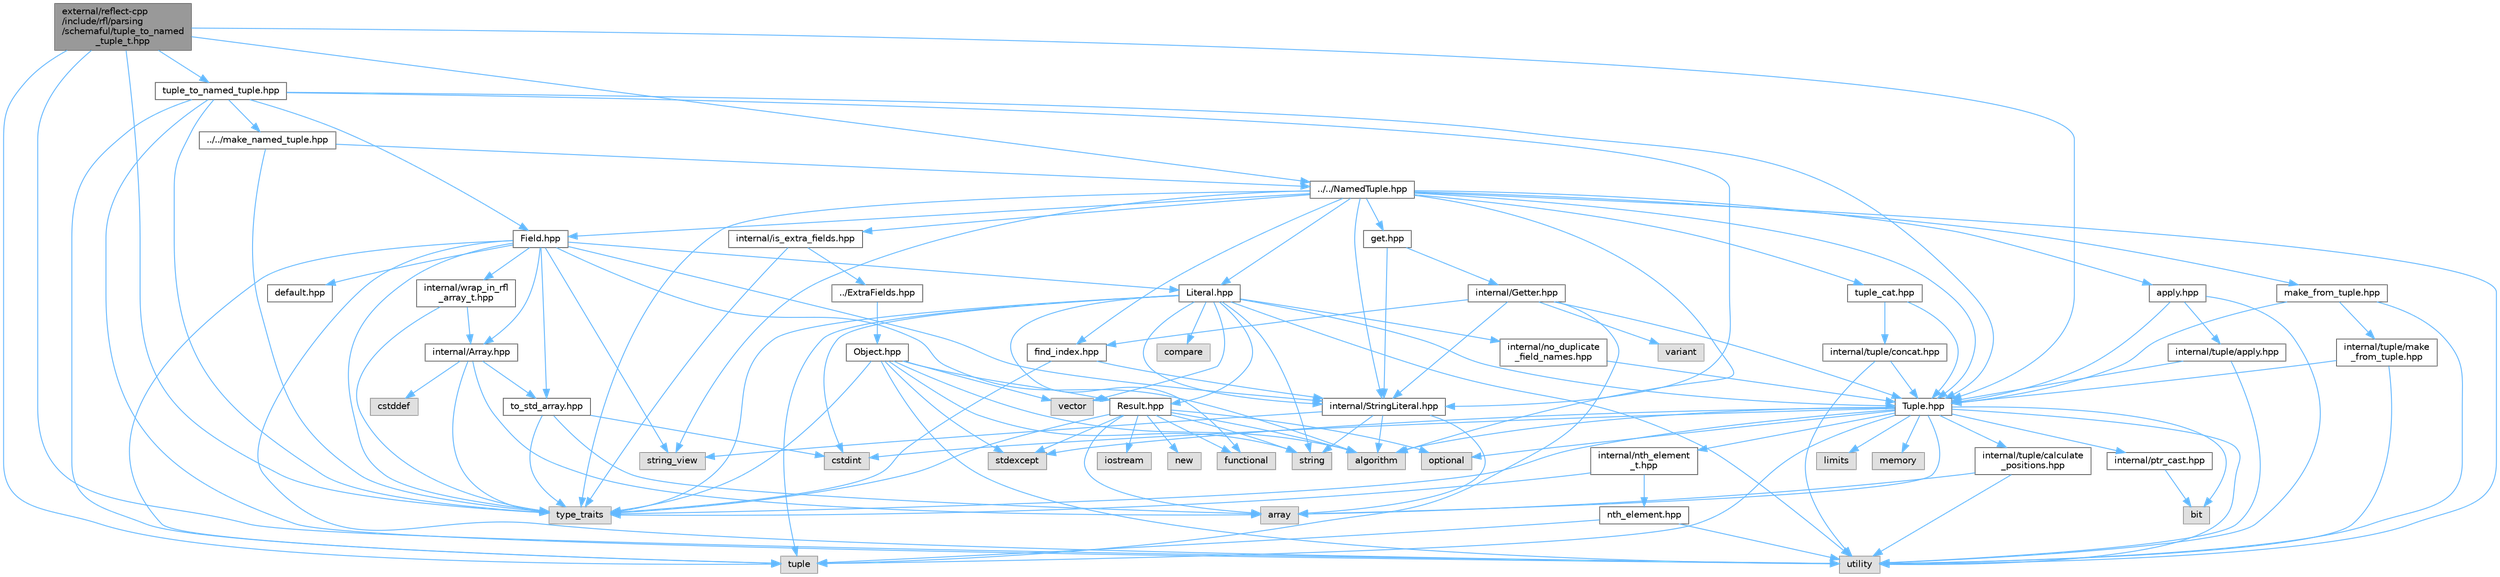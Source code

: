 digraph "external/reflect-cpp/include/rfl/parsing/schemaful/tuple_to_named_tuple_t.hpp"
{
 // LATEX_PDF_SIZE
  bgcolor="transparent";
  edge [fontname=Helvetica,fontsize=10,labelfontname=Helvetica,labelfontsize=10];
  node [fontname=Helvetica,fontsize=10,shape=box,height=0.2,width=0.4];
  Node1 [id="Node000001",label="external/reflect-cpp\l/include/rfl/parsing\l/schemaful/tuple_to_named\l_tuple_t.hpp",height=0.2,width=0.4,color="gray40", fillcolor="grey60", style="filled", fontcolor="black",tooltip=" "];
  Node1 -> Node2 [id="edge1_Node000001_Node000002",color="steelblue1",style="solid",tooltip=" "];
  Node2 [id="Node000002",label="tuple",height=0.2,width=0.4,color="grey60", fillcolor="#E0E0E0", style="filled",tooltip=" "];
  Node1 -> Node3 [id="edge2_Node000001_Node000003",color="steelblue1",style="solid",tooltip=" "];
  Node3 [id="Node000003",label="type_traits",height=0.2,width=0.4,color="grey60", fillcolor="#E0E0E0", style="filled",tooltip=" "];
  Node1 -> Node4 [id="edge3_Node000001_Node000004",color="steelblue1",style="solid",tooltip=" "];
  Node4 [id="Node000004",label="utility",height=0.2,width=0.4,color="grey60", fillcolor="#E0E0E0", style="filled",tooltip=" "];
  Node1 -> Node5 [id="edge4_Node000001_Node000005",color="steelblue1",style="solid",tooltip=" "];
  Node5 [id="Node000005",label="../../NamedTuple.hpp",height=0.2,width=0.4,color="grey40", fillcolor="white", style="filled",URL="$_named_tuple_8hpp.html",tooltip=" "];
  Node5 -> Node6 [id="edge5_Node000005_Node000006",color="steelblue1",style="solid",tooltip=" "];
  Node6 [id="Node000006",label="algorithm",height=0.2,width=0.4,color="grey60", fillcolor="#E0E0E0", style="filled",tooltip=" "];
  Node5 -> Node7 [id="edge6_Node000005_Node000007",color="steelblue1",style="solid",tooltip=" "];
  Node7 [id="Node000007",label="string_view",height=0.2,width=0.4,color="grey60", fillcolor="#E0E0E0", style="filled",tooltip=" "];
  Node5 -> Node3 [id="edge7_Node000005_Node000003",color="steelblue1",style="solid",tooltip=" "];
  Node5 -> Node4 [id="edge8_Node000005_Node000004",color="steelblue1",style="solid",tooltip=" "];
  Node5 -> Node8 [id="edge9_Node000005_Node000008",color="steelblue1",style="solid",tooltip=" "];
  Node8 [id="Node000008",label="Field.hpp",height=0.2,width=0.4,color="grey40", fillcolor="white", style="filled",URL="$_field_8hpp.html",tooltip=" "];
  Node8 -> Node6 [id="edge10_Node000008_Node000006",color="steelblue1",style="solid",tooltip=" "];
  Node8 -> Node7 [id="edge11_Node000008_Node000007",color="steelblue1",style="solid",tooltip=" "];
  Node8 -> Node2 [id="edge12_Node000008_Node000002",color="steelblue1",style="solid",tooltip=" "];
  Node8 -> Node3 [id="edge13_Node000008_Node000003",color="steelblue1",style="solid",tooltip=" "];
  Node8 -> Node4 [id="edge14_Node000008_Node000004",color="steelblue1",style="solid",tooltip=" "];
  Node8 -> Node9 [id="edge15_Node000008_Node000009",color="steelblue1",style="solid",tooltip=" "];
  Node9 [id="Node000009",label="Literal.hpp",height=0.2,width=0.4,color="grey40", fillcolor="white", style="filled",URL="$_literal_8hpp.html",tooltip=" "];
  Node9 -> Node10 [id="edge16_Node000009_Node000010",color="steelblue1",style="solid",tooltip=" "];
  Node10 [id="Node000010",label="compare",height=0.2,width=0.4,color="grey60", fillcolor="#E0E0E0", style="filled",tooltip=" "];
  Node9 -> Node11 [id="edge17_Node000009_Node000011",color="steelblue1",style="solid",tooltip=" "];
  Node11 [id="Node000011",label="cstdint",height=0.2,width=0.4,color="grey60", fillcolor="#E0E0E0", style="filled",tooltip=" "];
  Node9 -> Node12 [id="edge18_Node000009_Node000012",color="steelblue1",style="solid",tooltip=" "];
  Node12 [id="Node000012",label="functional",height=0.2,width=0.4,color="grey60", fillcolor="#E0E0E0", style="filled",tooltip=" "];
  Node9 -> Node13 [id="edge19_Node000009_Node000013",color="steelblue1",style="solid",tooltip=" "];
  Node13 [id="Node000013",label="string",height=0.2,width=0.4,color="grey60", fillcolor="#E0E0E0", style="filled",tooltip=" "];
  Node9 -> Node2 [id="edge20_Node000009_Node000002",color="steelblue1",style="solid",tooltip=" "];
  Node9 -> Node3 [id="edge21_Node000009_Node000003",color="steelblue1",style="solid",tooltip=" "];
  Node9 -> Node4 [id="edge22_Node000009_Node000004",color="steelblue1",style="solid",tooltip=" "];
  Node9 -> Node14 [id="edge23_Node000009_Node000014",color="steelblue1",style="solid",tooltip=" "];
  Node14 [id="Node000014",label="vector",height=0.2,width=0.4,color="grey60", fillcolor="#E0E0E0", style="filled",tooltip=" "];
  Node9 -> Node15 [id="edge24_Node000009_Node000015",color="steelblue1",style="solid",tooltip=" "];
  Node15 [id="Node000015",label="Result.hpp",height=0.2,width=0.4,color="grey40", fillcolor="white", style="filled",URL="$_result_8hpp.html",tooltip=" "];
  Node15 -> Node6 [id="edge25_Node000015_Node000006",color="steelblue1",style="solid",tooltip=" "];
  Node15 -> Node16 [id="edge26_Node000015_Node000016",color="steelblue1",style="solid",tooltip=" "];
  Node16 [id="Node000016",label="array",height=0.2,width=0.4,color="grey60", fillcolor="#E0E0E0", style="filled",tooltip=" "];
  Node15 -> Node12 [id="edge27_Node000015_Node000012",color="steelblue1",style="solid",tooltip=" "];
  Node15 -> Node17 [id="edge28_Node000015_Node000017",color="steelblue1",style="solid",tooltip=" "];
  Node17 [id="Node000017",label="iostream",height=0.2,width=0.4,color="grey60", fillcolor="#E0E0E0", style="filled",tooltip=" "];
  Node15 -> Node18 [id="edge29_Node000015_Node000018",color="steelblue1",style="solid",tooltip=" "];
  Node18 [id="Node000018",label="new",height=0.2,width=0.4,color="grey60", fillcolor="#E0E0E0", style="filled",tooltip=" "];
  Node15 -> Node19 [id="edge30_Node000015_Node000019",color="steelblue1",style="solid",tooltip=" "];
  Node19 [id="Node000019",label="optional",height=0.2,width=0.4,color="grey60", fillcolor="#E0E0E0", style="filled",tooltip=" "];
  Node15 -> Node20 [id="edge31_Node000015_Node000020",color="steelblue1",style="solid",tooltip=" "];
  Node20 [id="Node000020",label="stdexcept",height=0.2,width=0.4,color="grey60", fillcolor="#E0E0E0", style="filled",tooltip=" "];
  Node15 -> Node13 [id="edge32_Node000015_Node000013",color="steelblue1",style="solid",tooltip=" "];
  Node15 -> Node3 [id="edge33_Node000015_Node000003",color="steelblue1",style="solid",tooltip=" "];
  Node9 -> Node21 [id="edge34_Node000009_Node000021",color="steelblue1",style="solid",tooltip=" "];
  Node21 [id="Node000021",label="Tuple.hpp",height=0.2,width=0.4,color="grey40", fillcolor="white", style="filled",URL="$_tuple_8hpp.html",tooltip=" "];
  Node21 -> Node6 [id="edge35_Node000021_Node000006",color="steelblue1",style="solid",tooltip=" "];
  Node21 -> Node16 [id="edge36_Node000021_Node000016",color="steelblue1",style="solid",tooltip=" "];
  Node21 -> Node22 [id="edge37_Node000021_Node000022",color="steelblue1",style="solid",tooltip=" "];
  Node22 [id="Node000022",label="bit",height=0.2,width=0.4,color="grey60", fillcolor="#E0E0E0", style="filled",tooltip=" "];
  Node21 -> Node11 [id="edge38_Node000021_Node000011",color="steelblue1",style="solid",tooltip=" "];
  Node21 -> Node23 [id="edge39_Node000021_Node000023",color="steelblue1",style="solid",tooltip=" "];
  Node23 [id="Node000023",label="limits",height=0.2,width=0.4,color="grey60", fillcolor="#E0E0E0", style="filled",tooltip=" "];
  Node21 -> Node24 [id="edge40_Node000021_Node000024",color="steelblue1",style="solid",tooltip=" "];
  Node24 [id="Node000024",label="memory",height=0.2,width=0.4,color="grey60", fillcolor="#E0E0E0", style="filled",tooltip=" "];
  Node21 -> Node19 [id="edge41_Node000021_Node000019",color="steelblue1",style="solid",tooltip=" "];
  Node21 -> Node20 [id="edge42_Node000021_Node000020",color="steelblue1",style="solid",tooltip=" "];
  Node21 -> Node2 [id="edge43_Node000021_Node000002",color="steelblue1",style="solid",tooltip=" "];
  Node21 -> Node3 [id="edge44_Node000021_Node000003",color="steelblue1",style="solid",tooltip=" "];
  Node21 -> Node4 [id="edge45_Node000021_Node000004",color="steelblue1",style="solid",tooltip=" "];
  Node21 -> Node25 [id="edge46_Node000021_Node000025",color="steelblue1",style="solid",tooltip=" "];
  Node25 [id="Node000025",label="internal/nth_element\l_t.hpp",height=0.2,width=0.4,color="grey40", fillcolor="white", style="filled",URL="$nth__element__t_8hpp.html",tooltip=" "];
  Node25 -> Node3 [id="edge47_Node000025_Node000003",color="steelblue1",style="solid",tooltip=" "];
  Node25 -> Node26 [id="edge48_Node000025_Node000026",color="steelblue1",style="solid",tooltip=" "];
  Node26 [id="Node000026",label="nth_element.hpp",height=0.2,width=0.4,color="grey40", fillcolor="white", style="filled",URL="$nth__element_8hpp.html",tooltip=" "];
  Node26 -> Node2 [id="edge49_Node000026_Node000002",color="steelblue1",style="solid",tooltip=" "];
  Node26 -> Node4 [id="edge50_Node000026_Node000004",color="steelblue1",style="solid",tooltip=" "];
  Node21 -> Node27 [id="edge51_Node000021_Node000027",color="steelblue1",style="solid",tooltip=" "];
  Node27 [id="Node000027",label="internal/ptr_cast.hpp",height=0.2,width=0.4,color="grey40", fillcolor="white", style="filled",URL="$ptr__cast_8hpp.html",tooltip=" "];
  Node27 -> Node22 [id="edge52_Node000027_Node000022",color="steelblue1",style="solid",tooltip=" "];
  Node21 -> Node28 [id="edge53_Node000021_Node000028",color="steelblue1",style="solid",tooltip=" "];
  Node28 [id="Node000028",label="internal/tuple/calculate\l_positions.hpp",height=0.2,width=0.4,color="grey40", fillcolor="white", style="filled",URL="$calculate__positions_8hpp.html",tooltip=" "];
  Node28 -> Node16 [id="edge54_Node000028_Node000016",color="steelblue1",style="solid",tooltip=" "];
  Node28 -> Node4 [id="edge55_Node000028_Node000004",color="steelblue1",style="solid",tooltip=" "];
  Node9 -> Node29 [id="edge56_Node000009_Node000029",color="steelblue1",style="solid",tooltip=" "];
  Node29 [id="Node000029",label="internal/StringLiteral.hpp",height=0.2,width=0.4,color="grey40", fillcolor="white", style="filled",URL="$_string_literal_8hpp.html",tooltip=" "];
  Node29 -> Node6 [id="edge57_Node000029_Node000006",color="steelblue1",style="solid",tooltip=" "];
  Node29 -> Node16 [id="edge58_Node000029_Node000016",color="steelblue1",style="solid",tooltip=" "];
  Node29 -> Node13 [id="edge59_Node000029_Node000013",color="steelblue1",style="solid",tooltip=" "];
  Node29 -> Node7 [id="edge60_Node000029_Node000007",color="steelblue1",style="solid",tooltip=" "];
  Node9 -> Node30 [id="edge61_Node000009_Node000030",color="steelblue1",style="solid",tooltip=" "];
  Node30 [id="Node000030",label="internal/no_duplicate\l_field_names.hpp",height=0.2,width=0.4,color="grey40", fillcolor="white", style="filled",URL="$no__duplicate__field__names_8hpp.html",tooltip=" "];
  Node30 -> Node21 [id="edge62_Node000030_Node000021",color="steelblue1",style="solid",tooltip=" "];
  Node8 -> Node31 [id="edge63_Node000008_Node000031",color="steelblue1",style="solid",tooltip=" "];
  Node31 [id="Node000031",label="default.hpp",height=0.2,width=0.4,color="grey40", fillcolor="white", style="filled",URL="$default_8hpp.html",tooltip=" "];
  Node8 -> Node32 [id="edge64_Node000008_Node000032",color="steelblue1",style="solid",tooltip=" "];
  Node32 [id="Node000032",label="internal/Array.hpp",height=0.2,width=0.4,color="grey40", fillcolor="white", style="filled",URL="$_array_8hpp.html",tooltip=" "];
  Node32 -> Node16 [id="edge65_Node000032_Node000016",color="steelblue1",style="solid",tooltip=" "];
  Node32 -> Node33 [id="edge66_Node000032_Node000033",color="steelblue1",style="solid",tooltip=" "];
  Node33 [id="Node000033",label="cstddef",height=0.2,width=0.4,color="grey60", fillcolor="#E0E0E0", style="filled",tooltip=" "];
  Node32 -> Node3 [id="edge67_Node000032_Node000003",color="steelblue1",style="solid",tooltip=" "];
  Node32 -> Node34 [id="edge68_Node000032_Node000034",color="steelblue1",style="solid",tooltip=" "];
  Node34 [id="Node000034",label="to_std_array.hpp",height=0.2,width=0.4,color="grey40", fillcolor="white", style="filled",URL="$to__std__array_8hpp.html",tooltip=" "];
  Node34 -> Node16 [id="edge69_Node000034_Node000016",color="steelblue1",style="solid",tooltip=" "];
  Node34 -> Node11 [id="edge70_Node000034_Node000011",color="steelblue1",style="solid",tooltip=" "];
  Node34 -> Node3 [id="edge71_Node000034_Node000003",color="steelblue1",style="solid",tooltip=" "];
  Node8 -> Node29 [id="edge72_Node000008_Node000029",color="steelblue1",style="solid",tooltip=" "];
  Node8 -> Node34 [id="edge73_Node000008_Node000034",color="steelblue1",style="solid",tooltip=" "];
  Node8 -> Node35 [id="edge74_Node000008_Node000035",color="steelblue1",style="solid",tooltip=" "];
  Node35 [id="Node000035",label="internal/wrap_in_rfl\l_array_t.hpp",height=0.2,width=0.4,color="grey40", fillcolor="white", style="filled",URL="$wrap__in__rfl__array__t_8hpp.html",tooltip=" "];
  Node35 -> Node3 [id="edge75_Node000035_Node000003",color="steelblue1",style="solid",tooltip=" "];
  Node35 -> Node32 [id="edge76_Node000035_Node000032",color="steelblue1",style="solid",tooltip=" "];
  Node5 -> Node9 [id="edge77_Node000005_Node000009",color="steelblue1",style="solid",tooltip=" "];
  Node5 -> Node21 [id="edge78_Node000005_Node000021",color="steelblue1",style="solid",tooltip=" "];
  Node5 -> Node36 [id="edge79_Node000005_Node000036",color="steelblue1",style="solid",tooltip=" "];
  Node36 [id="Node000036",label="apply.hpp",height=0.2,width=0.4,color="grey40", fillcolor="white", style="filled",URL="$apply_8hpp.html",tooltip=" "];
  Node36 -> Node4 [id="edge80_Node000036_Node000004",color="steelblue1",style="solid",tooltip=" "];
  Node36 -> Node21 [id="edge81_Node000036_Node000021",color="steelblue1",style="solid",tooltip=" "];
  Node36 -> Node37 [id="edge82_Node000036_Node000037",color="steelblue1",style="solid",tooltip=" "];
  Node37 [id="Node000037",label="internal/tuple/apply.hpp",height=0.2,width=0.4,color="grey40", fillcolor="white", style="filled",URL="$internal_2tuple_2apply_8hpp.html",tooltip=" "];
  Node37 -> Node4 [id="edge83_Node000037_Node000004",color="steelblue1",style="solid",tooltip=" "];
  Node37 -> Node21 [id="edge84_Node000037_Node000021",color="steelblue1",style="solid",tooltip=" "];
  Node5 -> Node38 [id="edge85_Node000005_Node000038",color="steelblue1",style="solid",tooltip=" "];
  Node38 [id="Node000038",label="get.hpp",height=0.2,width=0.4,color="grey40", fillcolor="white", style="filled",URL="$get_8hpp.html",tooltip=" "];
  Node38 -> Node39 [id="edge86_Node000038_Node000039",color="steelblue1",style="solid",tooltip=" "];
  Node39 [id="Node000039",label="internal/Getter.hpp",height=0.2,width=0.4,color="grey40", fillcolor="white", style="filled",URL="$_getter_8hpp.html",tooltip=" "];
  Node39 -> Node2 [id="edge87_Node000039_Node000002",color="steelblue1",style="solid",tooltip=" "];
  Node39 -> Node40 [id="edge88_Node000039_Node000040",color="steelblue1",style="solid",tooltip=" "];
  Node40 [id="Node000040",label="variant",height=0.2,width=0.4,color="grey60", fillcolor="#E0E0E0", style="filled",tooltip=" "];
  Node39 -> Node21 [id="edge89_Node000039_Node000021",color="steelblue1",style="solid",tooltip=" "];
  Node39 -> Node29 [id="edge90_Node000039_Node000029",color="steelblue1",style="solid",tooltip=" "];
  Node39 -> Node41 [id="edge91_Node000039_Node000041",color="steelblue1",style="solid",tooltip=" "];
  Node41 [id="Node000041",label="find_index.hpp",height=0.2,width=0.4,color="grey40", fillcolor="white", style="filled",URL="$find__index_8hpp.html",tooltip=" "];
  Node41 -> Node3 [id="edge92_Node000041_Node000003",color="steelblue1",style="solid",tooltip=" "];
  Node41 -> Node29 [id="edge93_Node000041_Node000029",color="steelblue1",style="solid",tooltip=" "];
  Node38 -> Node29 [id="edge94_Node000038_Node000029",color="steelblue1",style="solid",tooltip=" "];
  Node5 -> Node29 [id="edge95_Node000005_Node000029",color="steelblue1",style="solid",tooltip=" "];
  Node5 -> Node41 [id="edge96_Node000005_Node000041",color="steelblue1",style="solid",tooltip=" "];
  Node5 -> Node42 [id="edge97_Node000005_Node000042",color="steelblue1",style="solid",tooltip=" "];
  Node42 [id="Node000042",label="internal/is_extra_fields.hpp",height=0.2,width=0.4,color="grey40", fillcolor="white", style="filled",URL="$is__extra__fields_8hpp.html",tooltip=" "];
  Node42 -> Node3 [id="edge98_Node000042_Node000003",color="steelblue1",style="solid",tooltip=" "];
  Node42 -> Node43 [id="edge99_Node000042_Node000043",color="steelblue1",style="solid",tooltip=" "];
  Node43 [id="Node000043",label="../ExtraFields.hpp",height=0.2,width=0.4,color="grey40", fillcolor="white", style="filled",URL="$_extra_fields_8hpp.html",tooltip=" "];
  Node43 -> Node44 [id="edge100_Node000043_Node000044",color="steelblue1",style="solid",tooltip=" "];
  Node44 [id="Node000044",label="Object.hpp",height=0.2,width=0.4,color="grey40", fillcolor="white", style="filled",URL="$_object_8hpp.html",tooltip=" "];
  Node44 -> Node6 [id="edge101_Node000044_Node000006",color="steelblue1",style="solid",tooltip=" "];
  Node44 -> Node20 [id="edge102_Node000044_Node000020",color="steelblue1",style="solid",tooltip=" "];
  Node44 -> Node13 [id="edge103_Node000044_Node000013",color="steelblue1",style="solid",tooltip=" "];
  Node44 -> Node3 [id="edge104_Node000044_Node000003",color="steelblue1",style="solid",tooltip=" "];
  Node44 -> Node4 [id="edge105_Node000044_Node000004",color="steelblue1",style="solid",tooltip=" "];
  Node44 -> Node14 [id="edge106_Node000044_Node000014",color="steelblue1",style="solid",tooltip=" "];
  Node44 -> Node15 [id="edge107_Node000044_Node000015",color="steelblue1",style="solid",tooltip=" "];
  Node5 -> Node45 [id="edge108_Node000005_Node000045",color="steelblue1",style="solid",tooltip=" "];
  Node45 [id="Node000045",label="make_from_tuple.hpp",height=0.2,width=0.4,color="grey40", fillcolor="white", style="filled",URL="$make__from__tuple_8hpp.html",tooltip=" "];
  Node45 -> Node4 [id="edge109_Node000045_Node000004",color="steelblue1",style="solid",tooltip=" "];
  Node45 -> Node21 [id="edge110_Node000045_Node000021",color="steelblue1",style="solid",tooltip=" "];
  Node45 -> Node46 [id="edge111_Node000045_Node000046",color="steelblue1",style="solid",tooltip=" "];
  Node46 [id="Node000046",label="internal/tuple/make\l_from_tuple.hpp",height=0.2,width=0.4,color="grey40", fillcolor="white", style="filled",URL="$internal_2tuple_2make__from__tuple_8hpp.html",tooltip=" "];
  Node46 -> Node4 [id="edge112_Node000046_Node000004",color="steelblue1",style="solid",tooltip=" "];
  Node46 -> Node21 [id="edge113_Node000046_Node000021",color="steelblue1",style="solid",tooltip=" "];
  Node5 -> Node47 [id="edge114_Node000005_Node000047",color="steelblue1",style="solid",tooltip=" "];
  Node47 [id="Node000047",label="tuple_cat.hpp",height=0.2,width=0.4,color="grey40", fillcolor="white", style="filled",URL="$tuple__cat_8hpp.html",tooltip=" "];
  Node47 -> Node21 [id="edge115_Node000047_Node000021",color="steelblue1",style="solid",tooltip=" "];
  Node47 -> Node48 [id="edge116_Node000047_Node000048",color="steelblue1",style="solid",tooltip=" "];
  Node48 [id="Node000048",label="internal/tuple/concat.hpp",height=0.2,width=0.4,color="grey40", fillcolor="white", style="filled",URL="$concat_8hpp.html",tooltip=" "];
  Node48 -> Node4 [id="edge117_Node000048_Node000004",color="steelblue1",style="solid",tooltip=" "];
  Node48 -> Node21 [id="edge118_Node000048_Node000021",color="steelblue1",style="solid",tooltip=" "];
  Node1 -> Node21 [id="edge119_Node000001_Node000021",color="steelblue1",style="solid",tooltip=" "];
  Node1 -> Node49 [id="edge120_Node000001_Node000049",color="steelblue1",style="solid",tooltip=" "];
  Node49 [id="Node000049",label="tuple_to_named_tuple.hpp",height=0.2,width=0.4,color="grey40", fillcolor="white", style="filled",URL="$tuple__to__named__tuple_8hpp.html",tooltip=" "];
  Node49 -> Node2 [id="edge121_Node000049_Node000002",color="steelblue1",style="solid",tooltip=" "];
  Node49 -> Node3 [id="edge122_Node000049_Node000003",color="steelblue1",style="solid",tooltip=" "];
  Node49 -> Node4 [id="edge123_Node000049_Node000004",color="steelblue1",style="solid",tooltip=" "];
  Node49 -> Node8 [id="edge124_Node000049_Node000008",color="steelblue1",style="solid",tooltip=" "];
  Node49 -> Node21 [id="edge125_Node000049_Node000021",color="steelblue1",style="solid",tooltip=" "];
  Node49 -> Node29 [id="edge126_Node000049_Node000029",color="steelblue1",style="solid",tooltip=" "];
  Node49 -> Node50 [id="edge127_Node000049_Node000050",color="steelblue1",style="solid",tooltip=" "];
  Node50 [id="Node000050",label="../../make_named_tuple.hpp",height=0.2,width=0.4,color="grey40", fillcolor="white", style="filled",URL="$make__named__tuple_8hpp.html",tooltip=" "];
  Node50 -> Node3 [id="edge128_Node000050_Node000003",color="steelblue1",style="solid",tooltip=" "];
  Node50 -> Node5 [id="edge129_Node000050_Node000005",color="steelblue1",style="solid",tooltip=" "];
}
